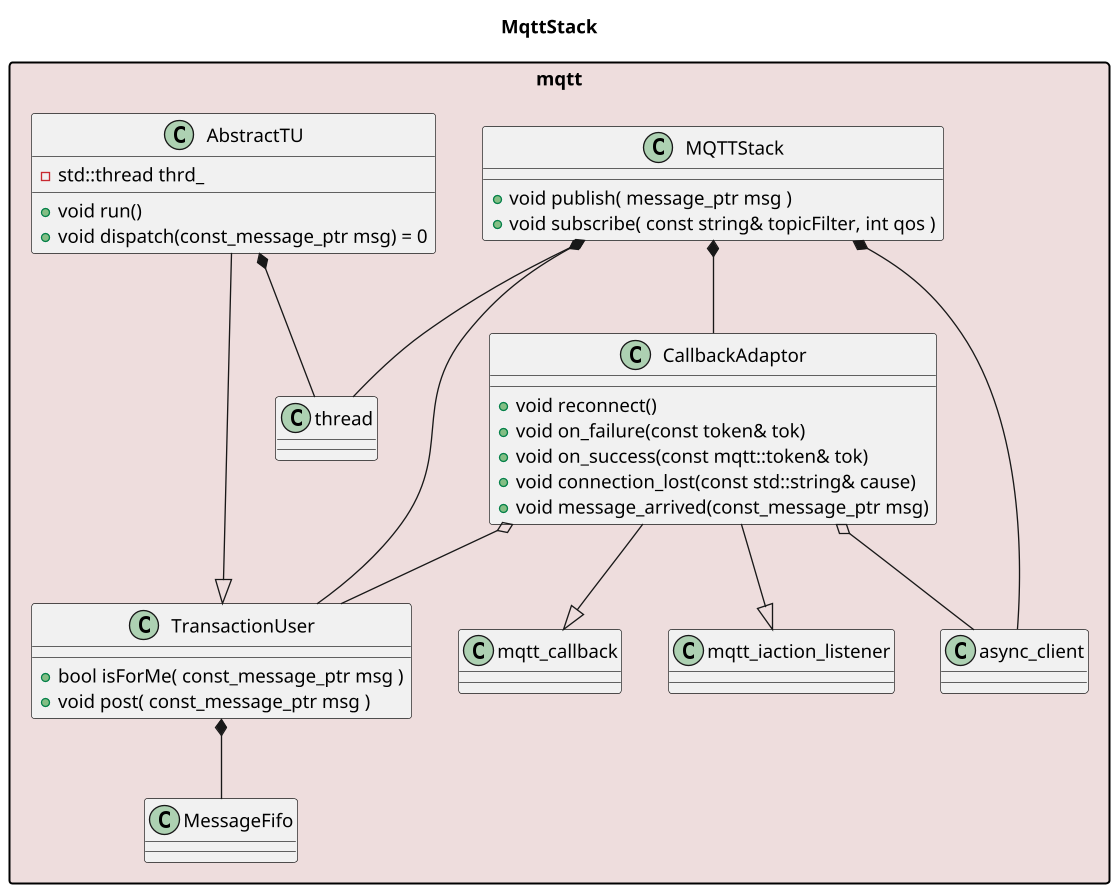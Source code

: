 @startuml

skinparam packageStyle rectangle
skinparam noteFontSize 9
scale 1.333
title MqttStack

set namespaceSeparator ::


namespace mqtt #EEDDDD{
    MQTTStack *-- async_client
    MQTTStack *-- thread
    MQTTStack *-- TransactionUser

    CallbackAdaptor --|> mqtt_callback
    CallbackAdaptor --|> mqtt_iaction_listener

    CallbackAdaptor o-- TransactionUser
    TransactionUser *-- MessageFifo
    MQTTStack *-- CallbackAdaptor
    CallbackAdaptor o-- async_client
    AbstractTU --|> TransactionUser
    AbstractTU *-- thread
    
    class CallbackAdaptor{
        + void reconnect()
        + void on_failure(const token& tok)
        + void on_success(const mqtt::token& tok)
        + void connection_lost(const std::string& cause)
        + void message_arrived(const_message_ptr msg)

    }

    class TransactionUser{
        + bool isForMe( const_message_ptr msg )
        + void post( const_message_ptr msg )
    }

    class MQTTStack{
        + void publish( message_ptr msg )
        + void subscribe( const string& topicFilter, int qos )
    }

    
    class AbstractTU{
        - std::thread thrd_

        + void run()
        + void dispatch(const_message_ptr msg) = 0
    }

}

@enduml
